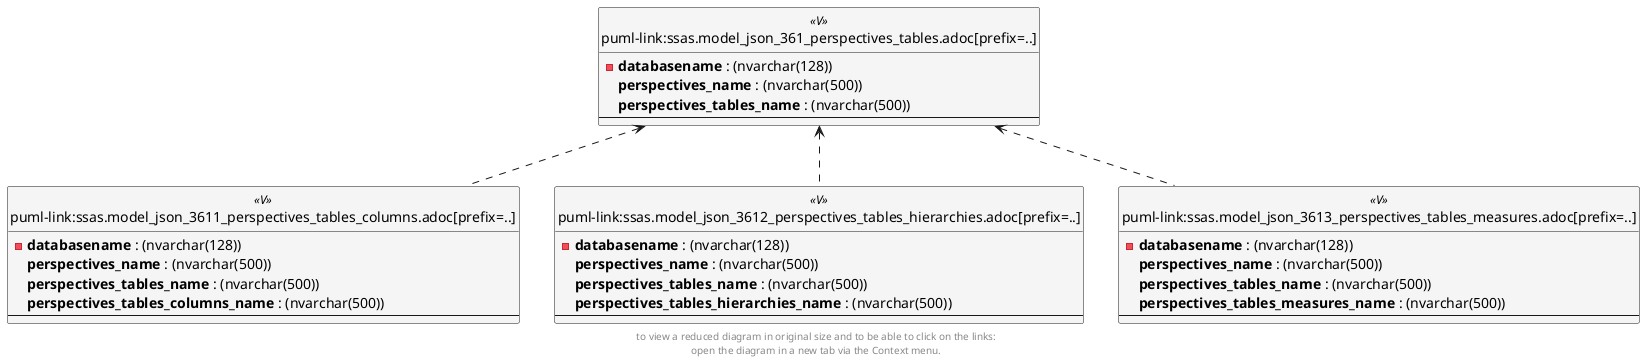 @startuml
'Left to right direction
top to bottom direction
hide circle
'avoide "." issues:
set namespaceSeparator none


skinparam class {
  BackgroundColor White
  BackgroundColor<<FN>> Yellow
  BackgroundColor<<FS>> Yellow
  BackgroundColor<<FT>> LightGray
  BackgroundColor<<IF>> Yellow
  BackgroundColor<<IS>> Yellow
  BackgroundColor<<P>> Aqua
  BackgroundColor<<PC>> Aqua
  BackgroundColor<<SN>> Yellow
  BackgroundColor<<SO>> SlateBlue
  BackgroundColor<<TF>> LightGray
  BackgroundColor<<TR>> Tomato
  BackgroundColor<<U>> White
  BackgroundColor<<V>> WhiteSmoke
  BackgroundColor<<X>> Aqua
}


entity "puml-link:ssas.model_json_361_perspectives_tables.adoc[prefix=..]" as ssas.model_json_361_perspectives_tables << V >> {
  - **databasename** : (nvarchar(128))
  **perspectives_name** : (nvarchar(500))
  **perspectives_tables_name** : (nvarchar(500))
  --
}

entity "puml-link:ssas.model_json_3611_perspectives_tables_columns.adoc[prefix=..]" as ssas.model_json_3611_perspectives_tables_columns << V >> {
  - **databasename** : (nvarchar(128))
  **perspectives_name** : (nvarchar(500))
  **perspectives_tables_name** : (nvarchar(500))
  **perspectives_tables_columns_name** : (nvarchar(500))
  --
}

entity "puml-link:ssas.model_json_3612_perspectives_tables_hierarchies.adoc[prefix=..]" as ssas.model_json_3612_perspectives_tables_hierarchies << V >> {
  - **databasename** : (nvarchar(128))
  **perspectives_name** : (nvarchar(500))
  **perspectives_tables_name** : (nvarchar(500))
  **perspectives_tables_hierarchies_name** : (nvarchar(500))
  --
}

entity "puml-link:ssas.model_json_3613_perspectives_tables_measures.adoc[prefix=..]" as ssas.model_json_3613_perspectives_tables_measures << V >> {
  - **databasename** : (nvarchar(128))
  **perspectives_name** : (nvarchar(500))
  **perspectives_tables_name** : (nvarchar(500))
  **perspectives_tables_measures_name** : (nvarchar(500))
  --
}

ssas.model_json_361_perspectives_tables <.. ssas.model_json_3611_perspectives_tables_columns
ssas.model_json_361_perspectives_tables <.. ssas.model_json_3612_perspectives_tables_hierarchies
ssas.model_json_361_perspectives_tables <.. ssas.model_json_3613_perspectives_tables_measures
footer
to view a reduced diagram in original size and to be able to click on the links:
open the diagram in a new tab via the Context menu.
end footer

@enduml

